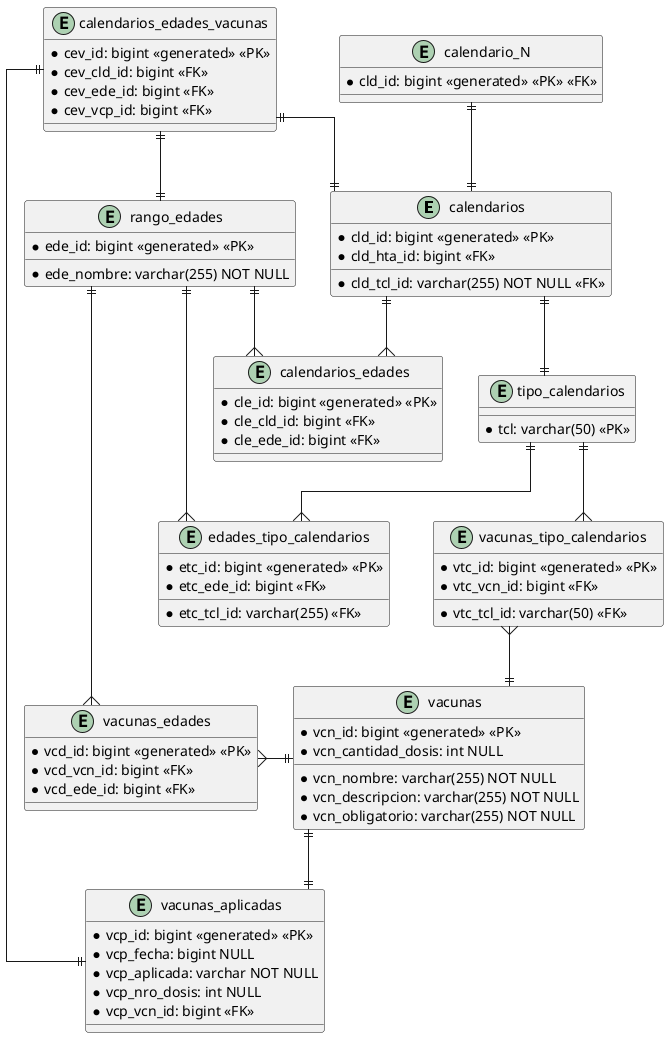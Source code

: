 @startuml

skinparam linetype ortho

entity "calendarios" as cld{
    *cld_id: bigint <<generated>> <<PK>>
    *cld_hta_id: bigint <<FK>>
    *cld_tcl_id: varchar(255) NOT NULL <<FK>>
}

entity "calendario_N" as cnn{
    *cld_id: bigint <<generated>> <<PK>> <<FK>>
}

entity "tipo_calendarios" as tcl{
    *tcl: varchar(50) <<PK>>
}

entity "calendarios_edades_vacunas" as cev{
    *cev_id: bigint <<generated>> <<PK>>
    *cev_cld_id: bigint <<FK>>
    *cev_ede_id: bigint <<FK>>
    *cev_vcp_id: bigint <<FK>>
}

entity "vacunas" as vcn{
    *vcn_id: bigint <<generated>> <<PK>>
    *vcn_nombre: varchar(255) NOT NULL
    *vcn_descripcion: varchar(255) NOT NULL
    *vcn_obligatorio: varchar(255) NOT NULL
    *vcn_cantidad_dosis: int NULL
}

entity "rango_edades" as ede{
    *ede_id: bigint <<generated>> <<PK>>
    *ede_nombre: varchar(255) NOT NULL
}

entity "edades_tipo_calendarios" as etc{
    *etc_id: bigint <<generated>> <<PK>>
    *etc_ede_id: bigint <<FK>>
    *etc_tcl_id: varchar(255) <<FK>>
}

entity "vacunas_tipo_calendarios" as vap{
    *vtc_id: bigint <<generated>> <<PK>>
    *vtc_tcl_id: varchar(50) <<FK>>
    *vtc_vcn_id: bigint <<FK>>
}

entity "vacunas_edades" as vcd{
    *vcd_id: bigint <<generated>> <<PK>>
    *vcd_vcn_id: bigint <<FK>>
    *vcd_ede_id: bigint <<FK>>
}

entity "vacunas_aplicadas" as vcp{
    *vcp_id: bigint <<generated>> <<PK>>
    *vcp_fecha: bigint NULL
    *vcp_aplicada: varchar NOT NULL
    *vcp_nro_dosis: int NULL
    *vcp_vcn_id: bigint <<FK>>
}

entity "calendarios_edades" as cle{
    *cle_id: bigint <<generated>> <<PK>>
    *cle_cld_id: bigint <<FK>>
    *cle_ede_id: bigint <<FK>>
}

cld ||-up-|| cnn
cld ||-down-|| tcl

tcl ||--{ etc
ede ||--{ etc

cev ||--|| ede
cev ||--|| vcp
cev ||--|| cld

vap }--|| vcn
tcl ||--{ vap

vcn ||--|| vcp
vcn ||-left-{ vcd
ede ||--{ vcd

cld ||--{ cle
ede ||--{ cle

@enduml
